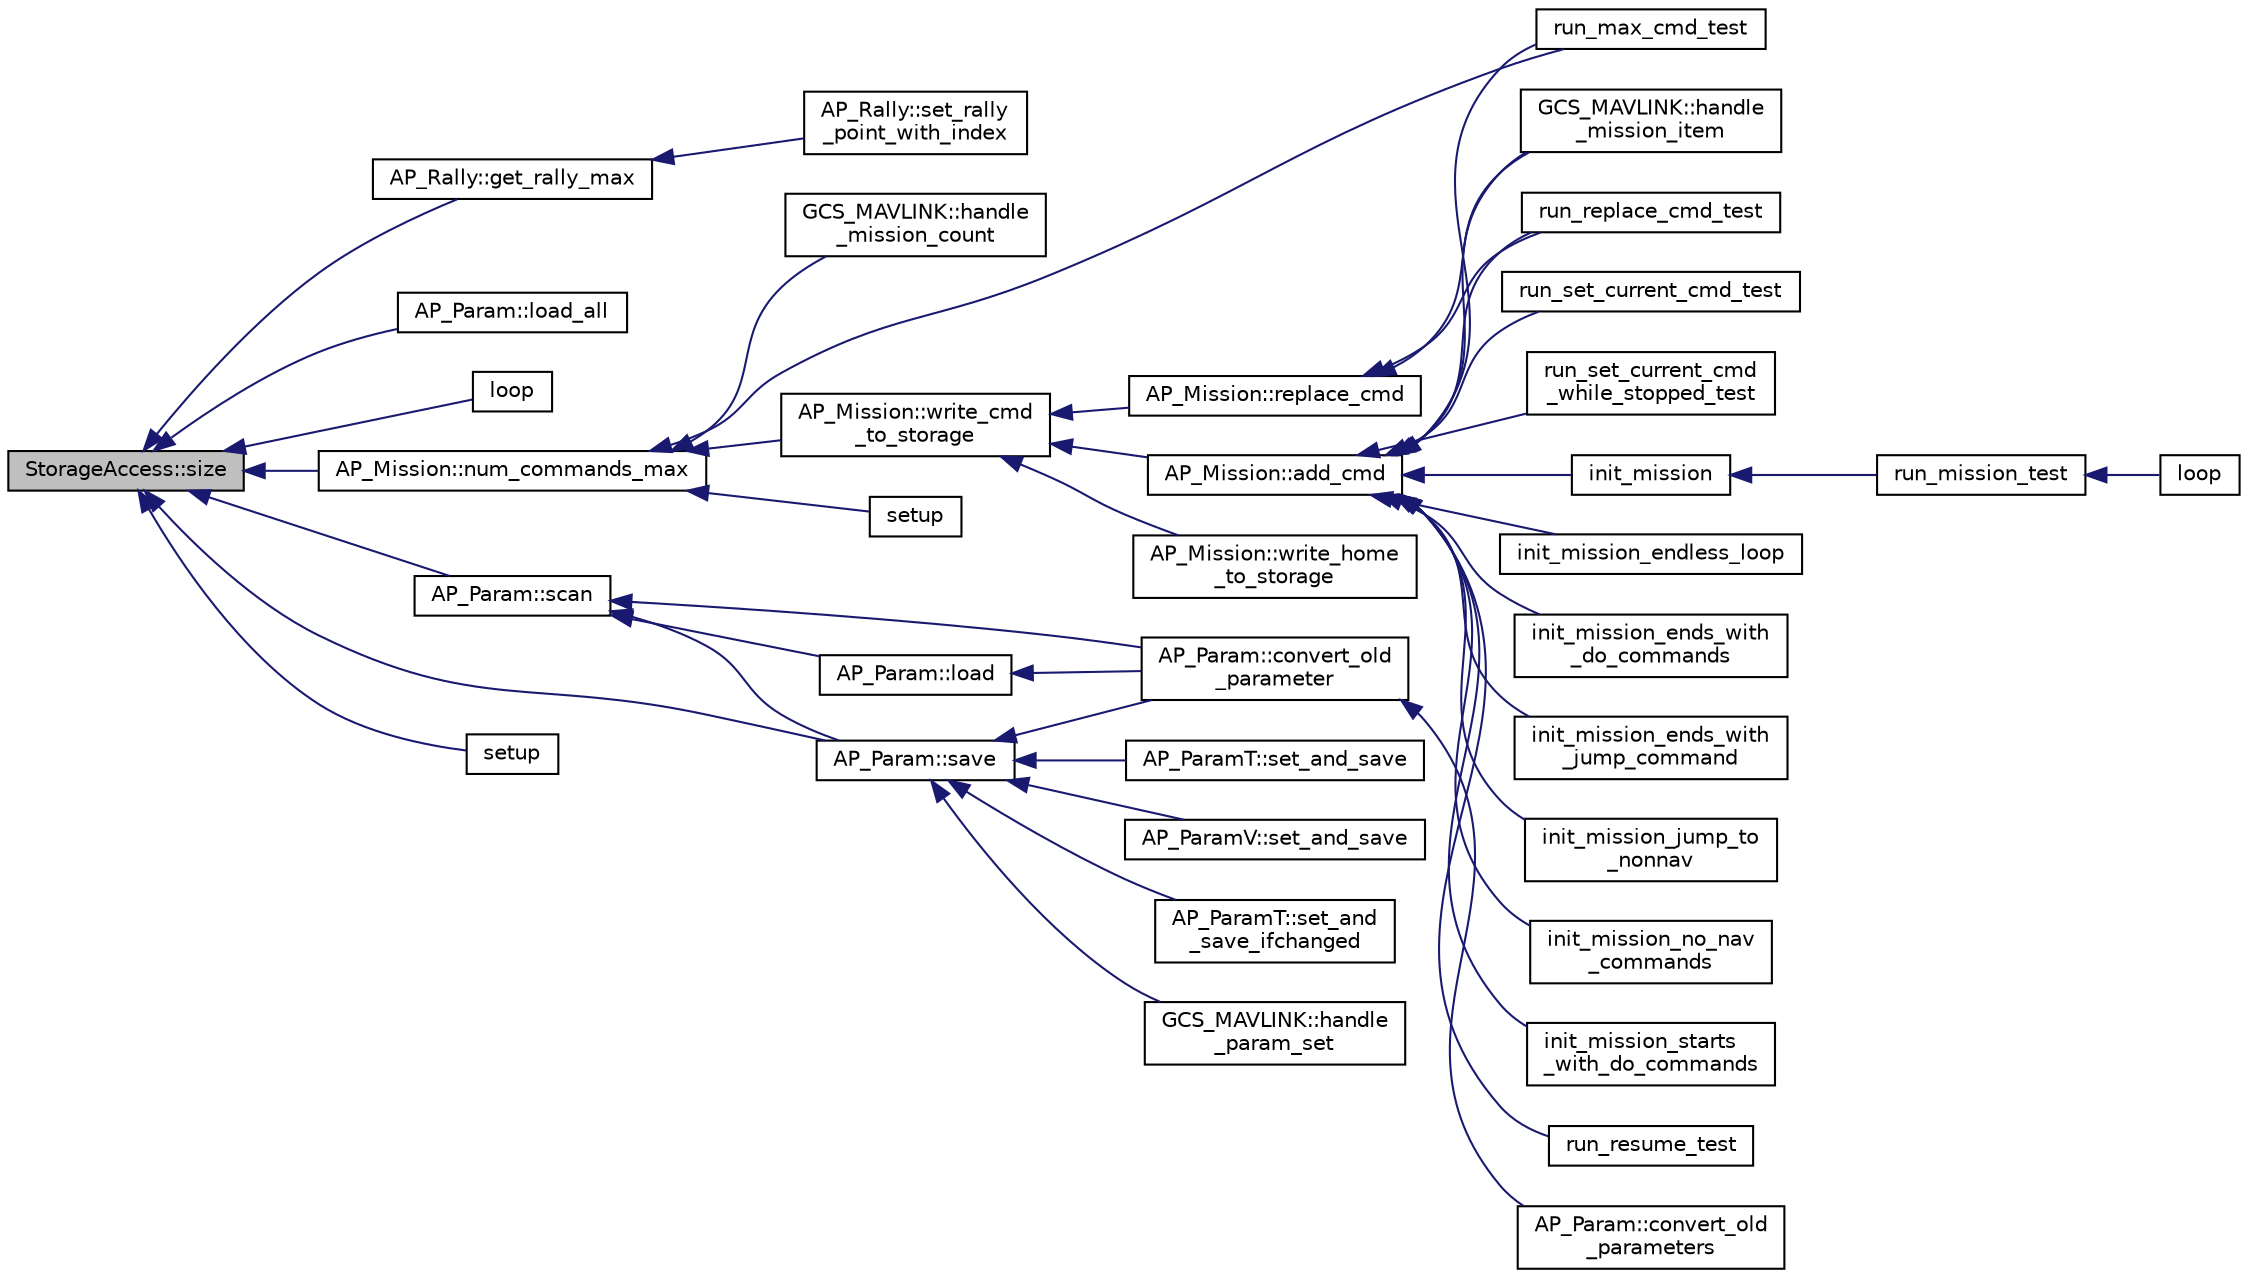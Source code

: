 digraph "StorageAccess::size"
{
 // INTERACTIVE_SVG=YES
  edge [fontname="Helvetica",fontsize="10",labelfontname="Helvetica",labelfontsize="10"];
  node [fontname="Helvetica",fontsize="10",shape=record];
  rankdir="LR";
  Node1 [label="StorageAccess::size",height=0.2,width=0.4,color="black", fillcolor="grey75", style="filled" fontcolor="black"];
  Node1 -> Node2 [dir="back",color="midnightblue",fontsize="10",style="solid",fontname="Helvetica"];
  Node2 [label="AP_Rally::get_rally_max",height=0.2,width=0.4,color="black", fillcolor="white", style="filled",URL="$classAP__Rally.html#a9db74353c18234a7cede605c47840e9f"];
  Node2 -> Node3 [dir="back",color="midnightblue",fontsize="10",style="solid",fontname="Helvetica"];
  Node3 [label="AP_Rally::set_rally\l_point_with_index",height=0.2,width=0.4,color="black", fillcolor="white", style="filled",URL="$classAP__Rally.html#a7d931e38aad349dec7ef42965f8d6a60"];
  Node1 -> Node4 [dir="back",color="midnightblue",fontsize="10",style="solid",fontname="Helvetica"];
  Node4 [label="AP_Param::load_all",height=0.2,width=0.4,color="black", fillcolor="white", style="filled",URL="$classAP__Param.html#a2d7d89225f6eb89b4ed5277726b7d983"];
  Node1 -> Node5 [dir="back",color="midnightblue",fontsize="10",style="solid",fontname="Helvetica"];
  Node5 [label="loop",height=0.2,width=0.4,color="black", fillcolor="white", style="filled",URL="$StorageTest_8pde.html#a0b33edabd7f1c4e4a0bf32c67269be2f"];
  Node1 -> Node6 [dir="back",color="midnightblue",fontsize="10",style="solid",fontname="Helvetica"];
  Node6 [label="AP_Mission::num_commands_max",height=0.2,width=0.4,color="black", fillcolor="white", style="filled",URL="$classAP__Mission.html#a32359fd5a96b75f6f5b66fecd8425631",tooltip="num_commands_max - returns maximum number of commands that can be stored "];
  Node6 -> Node7 [dir="back",color="midnightblue",fontsize="10",style="solid",fontname="Helvetica"];
  Node7 [label="GCS_MAVLINK::handle\l_mission_count",height=0.2,width=0.4,color="black", fillcolor="white", style="filled",URL="$classGCS__MAVLINK.html#ac7ef3fc15b352cb905b202906367e466"];
  Node6 -> Node8 [dir="back",color="midnightblue",fontsize="10",style="solid",fontname="Helvetica"];
  Node8 [label="run_max_cmd_test",height=0.2,width=0.4,color="black", fillcolor="white", style="filled",URL="$AP__Mission__test_8pde.html#a8626293ce3369cd6649e38b329e52ac3"];
  Node6 -> Node9 [dir="back",color="midnightblue",fontsize="10",style="solid",fontname="Helvetica"];
  Node9 [label="setup",height=0.2,width=0.4,color="black", fillcolor="white", style="filled",URL="$AP__Mission__test_8pde.html#a7dfd9b79bc5a37d7df40207afbc5431f"];
  Node6 -> Node10 [dir="back",color="midnightblue",fontsize="10",style="solid",fontname="Helvetica"];
  Node10 [label="AP_Mission::write_cmd\l_to_storage",height=0.2,width=0.4,color="black", fillcolor="white", style="filled",URL="$classAP__Mission.html#ac4932881a8fd593be65dffd1811cb0dc"];
  Node10 -> Node11 [dir="back",color="midnightblue",fontsize="10",style="solid",fontname="Helvetica"];
  Node11 [label="AP_Mission::add_cmd",height=0.2,width=0.4,color="black", fillcolor="white", style="filled",URL="$classAP__Mission.html#ac4c73bdc284bb26ca56cd8253d6c3cdd"];
  Node11 -> Node12 [dir="back",color="midnightblue",fontsize="10",style="solid",fontname="Helvetica"];
  Node12 [label="GCS_MAVLINK::handle\l_mission_item",height=0.2,width=0.4,color="black", fillcolor="white", style="filled",URL="$classGCS__MAVLINK.html#a143a91427102a9aea995d10bad67f435"];
  Node11 -> Node13 [dir="back",color="midnightblue",fontsize="10",style="solid",fontname="Helvetica"];
  Node13 [label="init_mission",height=0.2,width=0.4,color="black", fillcolor="white", style="filled",URL="$AP__Mission__test_8pde.html#a5d77c673d18725f07d497cd10ec5366d"];
  Node13 -> Node14 [dir="back",color="midnightblue",fontsize="10",style="solid",fontname="Helvetica"];
  Node14 [label="run_mission_test",height=0.2,width=0.4,color="black", fillcolor="white", style="filled",URL="$AP__Mission__test_8pde.html#a52918e058fa06c68b87cc74205dda142"];
  Node14 -> Node15 [dir="back",color="midnightblue",fontsize="10",style="solid",fontname="Helvetica"];
  Node15 [label="loop",height=0.2,width=0.4,color="black", fillcolor="white", style="filled",URL="$AP__Mission__test_8pde.html#a0b33edabd7f1c4e4a0bf32c67269be2f"];
  Node11 -> Node16 [dir="back",color="midnightblue",fontsize="10",style="solid",fontname="Helvetica"];
  Node16 [label="init_mission_endless_loop",height=0.2,width=0.4,color="black", fillcolor="white", style="filled",URL="$AP__Mission__test_8pde.html#a01fd66d072d1248158b6a5110374e368"];
  Node11 -> Node17 [dir="back",color="midnightblue",fontsize="10",style="solid",fontname="Helvetica"];
  Node17 [label="init_mission_ends_with\l_do_commands",height=0.2,width=0.4,color="black", fillcolor="white", style="filled",URL="$AP__Mission__test_8pde.html#ab55ab42234c70d3f5c798c1d769d83dc"];
  Node11 -> Node18 [dir="back",color="midnightblue",fontsize="10",style="solid",fontname="Helvetica"];
  Node18 [label="init_mission_ends_with\l_jump_command",height=0.2,width=0.4,color="black", fillcolor="white", style="filled",URL="$AP__Mission__test_8pde.html#a293c60273b64fa0f0fef49604b97ffc6"];
  Node11 -> Node19 [dir="back",color="midnightblue",fontsize="10",style="solid",fontname="Helvetica"];
  Node19 [label="init_mission_jump_to\l_nonnav",height=0.2,width=0.4,color="black", fillcolor="white", style="filled",URL="$AP__Mission__test_8pde.html#a607366ee3e161a3f9a22e154ab2eb198"];
  Node11 -> Node20 [dir="back",color="midnightblue",fontsize="10",style="solid",fontname="Helvetica"];
  Node20 [label="init_mission_no_nav\l_commands",height=0.2,width=0.4,color="black", fillcolor="white", style="filled",URL="$AP__Mission__test_8pde.html#a1f3bf996f49828465f1b398118eff2c0"];
  Node11 -> Node21 [dir="back",color="midnightblue",fontsize="10",style="solid",fontname="Helvetica"];
  Node21 [label="init_mission_starts\l_with_do_commands",height=0.2,width=0.4,color="black", fillcolor="white", style="filled",URL="$AP__Mission__test_8pde.html#aa30f318cd5b5252154697eaeeacffb47"];
  Node11 -> Node8 [dir="back",color="midnightblue",fontsize="10",style="solid",fontname="Helvetica"];
  Node11 -> Node22 [dir="back",color="midnightblue",fontsize="10",style="solid",fontname="Helvetica"];
  Node22 [label="run_replace_cmd_test",height=0.2,width=0.4,color="black", fillcolor="white", style="filled",URL="$AP__Mission__test_8pde.html#a6f9b146691fc508edb7ff3c6be2c3dfc"];
  Node11 -> Node23 [dir="back",color="midnightblue",fontsize="10",style="solid",fontname="Helvetica"];
  Node23 [label="run_resume_test",height=0.2,width=0.4,color="black", fillcolor="white", style="filled",URL="$AP__Mission__test_8pde.html#a13b076b46de100742c7bab1a8f5c0661"];
  Node11 -> Node24 [dir="back",color="midnightblue",fontsize="10",style="solid",fontname="Helvetica"];
  Node24 [label="run_set_current_cmd_test",height=0.2,width=0.4,color="black", fillcolor="white", style="filled",URL="$AP__Mission__test_8pde.html#a184ed3ddbf16eecc3c9176074098c125"];
  Node11 -> Node25 [dir="back",color="midnightblue",fontsize="10",style="solid",fontname="Helvetica"];
  Node25 [label="run_set_current_cmd\l_while_stopped_test",height=0.2,width=0.4,color="black", fillcolor="white", style="filled",URL="$AP__Mission__test_8pde.html#a940853f9fdd2bd926e8521828b2ee749"];
  Node10 -> Node26 [dir="back",color="midnightblue",fontsize="10",style="solid",fontname="Helvetica"];
  Node26 [label="AP_Mission::replace_cmd",height=0.2,width=0.4,color="black", fillcolor="white", style="filled",URL="$classAP__Mission.html#ab3d1b5b313866063e8318ed4f6fc81ff"];
  Node26 -> Node12 [dir="back",color="midnightblue",fontsize="10",style="solid",fontname="Helvetica"];
  Node26 -> Node22 [dir="back",color="midnightblue",fontsize="10",style="solid",fontname="Helvetica"];
  Node10 -> Node27 [dir="back",color="midnightblue",fontsize="10",style="solid",fontname="Helvetica"];
  Node27 [label="AP_Mission::write_home\l_to_storage",height=0.2,width=0.4,color="black", fillcolor="white", style="filled",URL="$classAP__Mission.html#a61244abc77366c7d3bff1cf4e23c7e77"];
  Node1 -> Node28 [dir="back",color="midnightblue",fontsize="10",style="solid",fontname="Helvetica"];
  Node28 [label="AP_Param::save",height=0.2,width=0.4,color="black", fillcolor="white", style="filled",URL="$classAP__Param.html#ae498713a1575d30e9a10507d76c15e86"];
  Node28 -> Node29 [dir="back",color="midnightblue",fontsize="10",style="solid",fontname="Helvetica"];
  Node29 [label="AP_Param::convert_old\l_parameter",height=0.2,width=0.4,color="black", fillcolor="white", style="filled",URL="$classAP__Param.html#a508aefe4d24c20bada33f79e8bb14a12"];
  Node29 -> Node30 [dir="back",color="midnightblue",fontsize="10",style="solid",fontname="Helvetica"];
  Node30 [label="AP_Param::convert_old\l_parameters",height=0.2,width=0.4,color="black", fillcolor="white", style="filled",URL="$classAP__Param.html#a25fd45233974736c2ac8e4680882a235"];
  Node28 -> Node31 [dir="back",color="midnightblue",fontsize="10",style="solid",fontname="Helvetica"];
  Node31 [label="GCS_MAVLINK::handle\l_param_set",height=0.2,width=0.4,color="black", fillcolor="white", style="filled",URL="$classGCS__MAVLINK.html#ae8138868be824c9478307c705a0e6763"];
  Node28 -> Node32 [dir="back",color="midnightblue",fontsize="10",style="solid",fontname="Helvetica"];
  Node32 [label="AP_ParamT::set_and_save",height=0.2,width=0.4,color="black", fillcolor="white", style="filled",URL="$classAP__ParamT.html#a25edf0e710f7be745fcf64636ba69be8"];
  Node28 -> Node33 [dir="back",color="midnightblue",fontsize="10",style="solid",fontname="Helvetica"];
  Node33 [label="AP_ParamV::set_and_save",height=0.2,width=0.4,color="black", fillcolor="white", style="filled",URL="$classAP__ParamV.html#ad0e5c746e1c9ae91c58e17e84f5ea390"];
  Node28 -> Node34 [dir="back",color="midnightblue",fontsize="10",style="solid",fontname="Helvetica"];
  Node34 [label="AP_ParamT::set_and\l_save_ifchanged",height=0.2,width=0.4,color="black", fillcolor="white", style="filled",URL="$classAP__ParamT.html#a950a2a2acb4a1073314733cd0856f31f"];
  Node1 -> Node35 [dir="back",color="midnightblue",fontsize="10",style="solid",fontname="Helvetica"];
  Node35 [label="AP_Param::scan",height=0.2,width=0.4,color="black", fillcolor="white", style="filled",URL="$classAP__Param.html#aa416fb587f072ed8d8039168d122ecb4"];
  Node35 -> Node29 [dir="back",color="midnightblue",fontsize="10",style="solid",fontname="Helvetica"];
  Node35 -> Node36 [dir="back",color="midnightblue",fontsize="10",style="solid",fontname="Helvetica"];
  Node36 [label="AP_Param::load",height=0.2,width=0.4,color="black", fillcolor="white", style="filled",URL="$classAP__Param.html#acc7389e0ddc7f46347692a18c43a8d80"];
  Node36 -> Node29 [dir="back",color="midnightblue",fontsize="10",style="solid",fontname="Helvetica"];
  Node35 -> Node28 [dir="back",color="midnightblue",fontsize="10",style="solid",fontname="Helvetica"];
  Node1 -> Node37 [dir="back",color="midnightblue",fontsize="10",style="solid",fontname="Helvetica"];
  Node37 [label="setup",height=0.2,width=0.4,color="black", fillcolor="white", style="filled",URL="$StorageTest_8pde.html#a7dfd9b79bc5a37d7df40207afbc5431f"];
}
